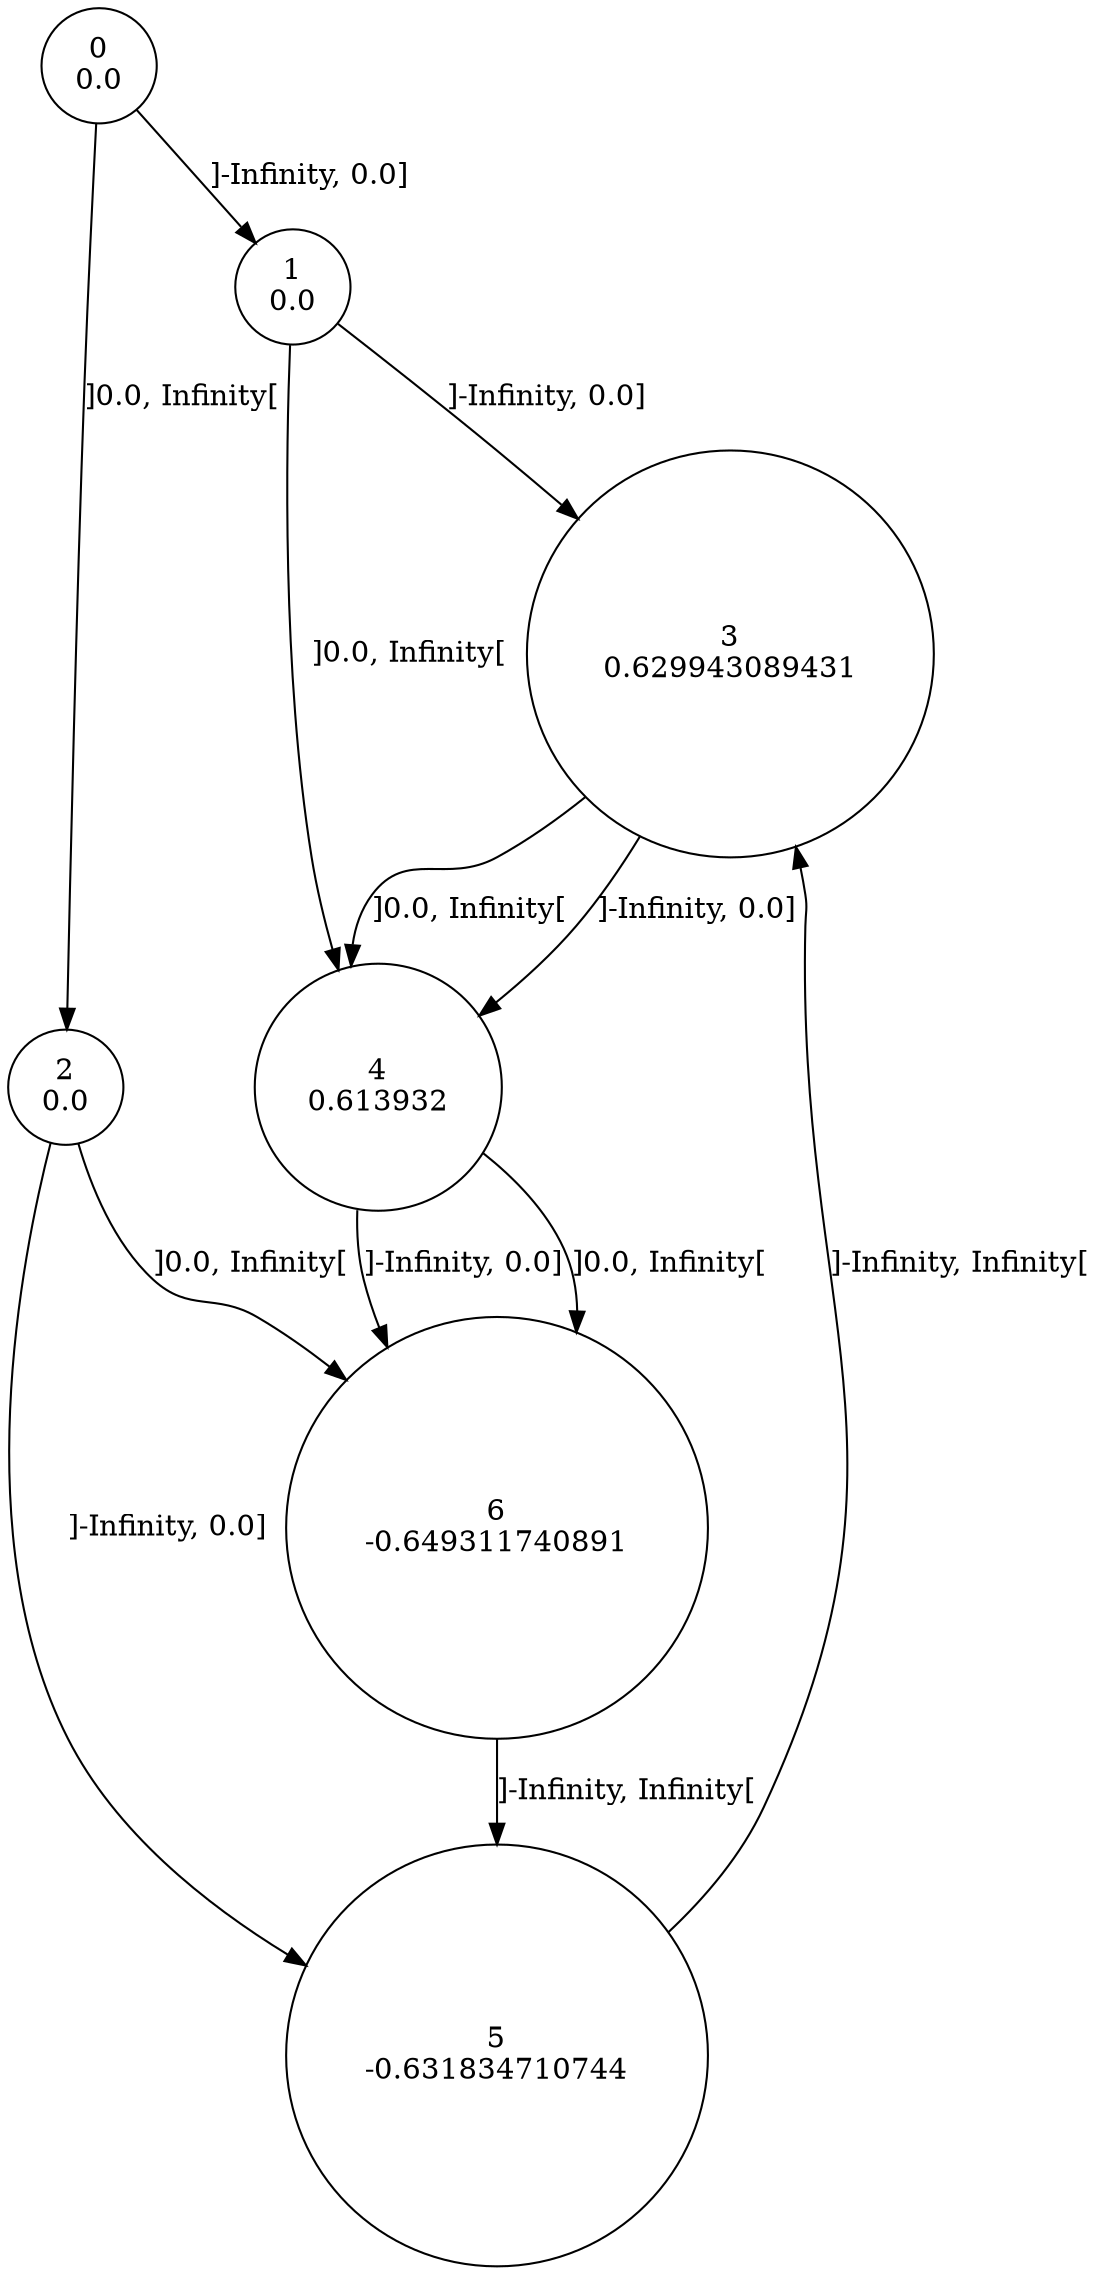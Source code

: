 digraph a {
0 [shape=circle, label="0\n0.0"];
	0 -> 1 [label="]-Infinity, 0.0]"];
	0 -> 2 [label="]0.0, Infinity["];
1 [shape=circle, label="1\n0.0"];
	1 -> 3 [label="]-Infinity, 0.0]"];
	1 -> 4 [label="]0.0, Infinity["];
2 [shape=circle, label="2\n0.0"];
	2 -> 5 [label="]-Infinity, 0.0]"];
	2 -> 6 [label="]0.0, Infinity["];
3 [shape=circle, label="3\n0.629943089431"];
	3 -> 4 [label="]-Infinity, 0.0]"];
	3 -> 4 [label="]0.0, Infinity["];
4 [shape=circle, label="4\n0.613932"];
	4 -> 6 [label="]-Infinity, 0.0]"];
	4 -> 6 [label="]0.0, Infinity["];
5 [shape=circle, label="5\n-0.631834710744"];
	5 -> 3 [label="]-Infinity, Infinity["];
6 [shape=circle, label="6\n-0.649311740891"];
	6 -> 5 [label="]-Infinity, Infinity["];
}